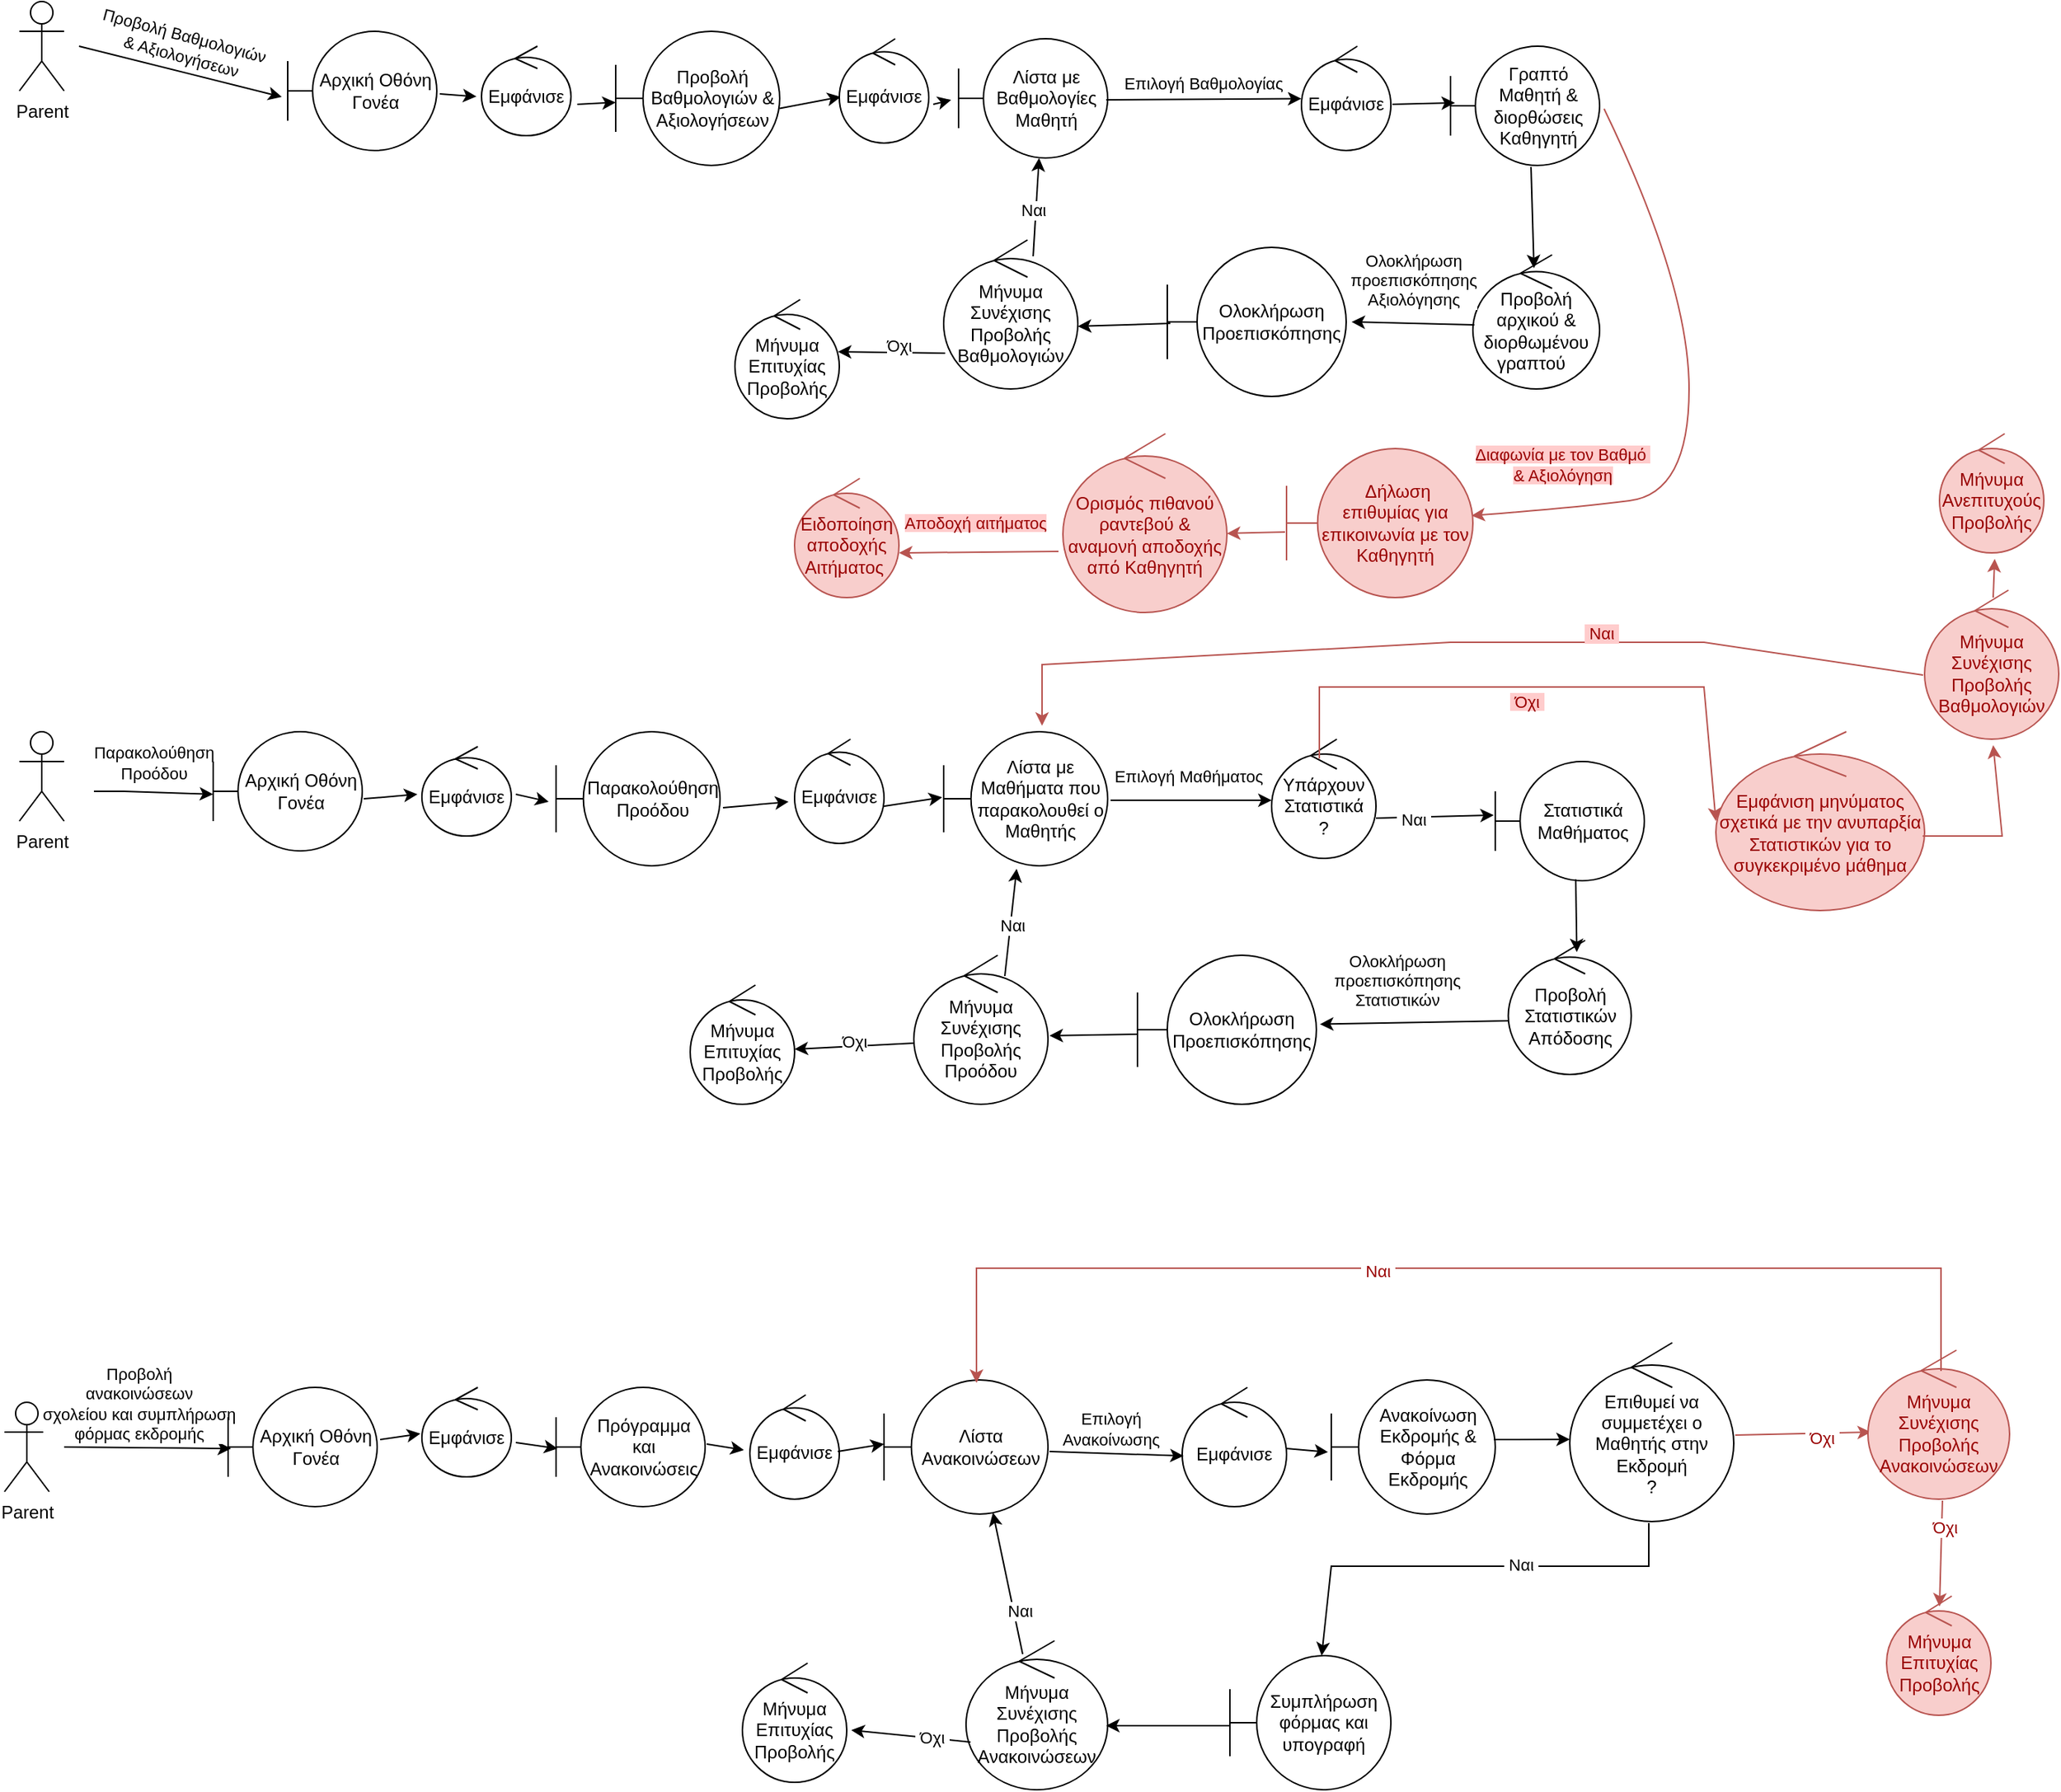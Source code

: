 <mxfile version="21.2.1" type="device">
  <diagram name="Σελίδα-1" id="6EKgJqdp-2R1DhyNNZnS">
    <mxGraphModel dx="1434" dy="731" grid="1" gridSize="10" guides="1" tooltips="1" connect="1" arrows="1" fold="1" page="1" pageScale="1" pageWidth="1654" pageHeight="1169" math="0" shadow="0">
      <root>
        <mxCell id="0" />
        <mxCell id="1" parent="0" />
        <mxCell id="oxwn6A90s46tCGuVFcYO-1" value="Parent" style="shape=umlActor;verticalLabelPosition=bottom;verticalAlign=top;html=1;outlineConnect=0;labelPosition=center;align=center;movable=1;resizable=1;rotatable=1;deletable=1;editable=1;locked=0;connectable=1;" vertex="1" parent="1">
          <mxGeometry x="30" y="40" width="30" height="60" as="geometry" />
        </mxCell>
        <mxCell id="oxwn6A90s46tCGuVFcYO-14" value="Αρχική Οθόνη Γονέα" style="shape=umlBoundary;whiteSpace=wrap;html=1;" vertex="1" parent="1">
          <mxGeometry x="210" y="60" width="100" height="80" as="geometry" />
        </mxCell>
        <mxCell id="oxwn6A90s46tCGuVFcYO-15" value="" style="endArrow=classic;html=1;rounded=0;entryX=-0.04;entryY=0.55;entryDx=0;entryDy=0;entryPerimeter=0;" edge="1" parent="1" target="oxwn6A90s46tCGuVFcYO-14">
          <mxGeometry width="50" height="50" relative="1" as="geometry">
            <mxPoint x="70" y="70" as="sourcePoint" />
            <mxPoint x="120" y="20" as="targetPoint" />
          </mxGeometry>
        </mxCell>
        <mxCell id="oxwn6A90s46tCGuVFcYO-27" value="Προβολή Βαθμολογιών&amp;nbsp;&lt;br&gt;&amp;amp; Αξιολογήσεων" style="edgeLabel;html=1;align=center;verticalAlign=middle;resizable=0;points=[];rotation=15;" vertex="1" connectable="0" parent="oxwn6A90s46tCGuVFcYO-15">
          <mxGeometry x="-0.358" y="-2" relative="1" as="geometry">
            <mxPoint x="27" y="-13" as="offset" />
          </mxGeometry>
        </mxCell>
        <mxCell id="oxwn6A90s46tCGuVFcYO-16" value="Εμφάνισε" style="ellipse;shape=umlControl;whiteSpace=wrap;html=1;" vertex="1" parent="1">
          <mxGeometry x="340" y="70" width="60" height="60" as="geometry" />
        </mxCell>
        <mxCell id="oxwn6A90s46tCGuVFcYO-17" value="" style="endArrow=classic;html=1;rounded=0;exitX=1.02;exitY=0.525;exitDx=0;exitDy=0;exitPerimeter=0;entryX=-0.057;entryY=0.563;entryDx=0;entryDy=0;entryPerimeter=0;" edge="1" parent="1" source="oxwn6A90s46tCGuVFcYO-14" target="oxwn6A90s46tCGuVFcYO-16">
          <mxGeometry width="50" height="50" relative="1" as="geometry">
            <mxPoint x="690" y="440" as="sourcePoint" />
            <mxPoint x="740" y="390" as="targetPoint" />
          </mxGeometry>
        </mxCell>
        <mxCell id="oxwn6A90s46tCGuVFcYO-18" value="Προβολή Βαθμολογιών &amp;amp; Αξιολογήσεων" style="shape=umlBoundary;whiteSpace=wrap;html=1;" vertex="1" parent="1">
          <mxGeometry x="430" y="60" width="110" height="90" as="geometry" />
        </mxCell>
        <mxCell id="oxwn6A90s46tCGuVFcYO-19" value="" style="endArrow=classic;html=1;rounded=0;exitX=1.071;exitY=0.65;exitDx=0;exitDy=0;exitPerimeter=0;" edge="1" parent="1" source="oxwn6A90s46tCGuVFcYO-16" target="oxwn6A90s46tCGuVFcYO-18">
          <mxGeometry width="50" height="50" relative="1" as="geometry">
            <mxPoint x="690" y="440" as="sourcePoint" />
            <mxPoint x="740" y="390" as="targetPoint" />
          </mxGeometry>
        </mxCell>
        <mxCell id="oxwn6A90s46tCGuVFcYO-20" value="" style="endArrow=classic;html=1;rounded=0;exitX=1;exitY=0.575;exitDx=0;exitDy=0;exitPerimeter=0;entryX=0.017;entryY=0.557;entryDx=0;entryDy=0;entryPerimeter=0;" edge="1" parent="1" source="oxwn6A90s46tCGuVFcYO-18" target="oxwn6A90s46tCGuVFcYO-22">
          <mxGeometry width="50" height="50" relative="1" as="geometry">
            <mxPoint x="300" y="300" as="sourcePoint" />
            <mxPoint x="350" y="250" as="targetPoint" />
          </mxGeometry>
        </mxCell>
        <mxCell id="oxwn6A90s46tCGuVFcYO-21" value="Λίστα με Βαθμολογίες Μαθητή" style="shape=umlBoundary;whiteSpace=wrap;html=1;" vertex="1" parent="1">
          <mxGeometry x="660" y="65" width="100" height="80" as="geometry" />
        </mxCell>
        <mxCell id="oxwn6A90s46tCGuVFcYO-22" value="Εμφάνισε" style="ellipse;shape=umlControl;whiteSpace=wrap;html=1;" vertex="1" parent="1">
          <mxGeometry x="580" y="65" width="60" height="70" as="geometry" />
        </mxCell>
        <mxCell id="oxwn6A90s46tCGuVFcYO-23" value="" style="endArrow=classic;html=1;rounded=0;exitX=1.05;exitY=0.629;exitDx=0;exitDy=0;exitPerimeter=0;entryX=-0.05;entryY=0.513;entryDx=0;entryDy=0;entryPerimeter=0;" edge="1" parent="1" source="oxwn6A90s46tCGuVFcYO-22" target="oxwn6A90s46tCGuVFcYO-21">
          <mxGeometry width="50" height="50" relative="1" as="geometry">
            <mxPoint x="690" y="420" as="sourcePoint" />
            <mxPoint x="740" y="370" as="targetPoint" />
          </mxGeometry>
        </mxCell>
        <mxCell id="oxwn6A90s46tCGuVFcYO-24" value="" style="endArrow=classic;html=1;rounded=0;exitX=0.99;exitY=0.513;exitDx=0;exitDy=0;exitPerimeter=0;" edge="1" parent="1" source="oxwn6A90s46tCGuVFcYO-21" target="oxwn6A90s46tCGuVFcYO-26">
          <mxGeometry width="50" height="50" relative="1" as="geometry">
            <mxPoint x="690" y="420" as="sourcePoint" />
            <mxPoint x="900" y="91" as="targetPoint" />
          </mxGeometry>
        </mxCell>
        <mxCell id="oxwn6A90s46tCGuVFcYO-25" value="&amp;nbsp;Επιλογή Βαθμολογίας&amp;nbsp;" style="edgeLabel;html=1;align=center;verticalAlign=middle;resizable=0;points=[];" vertex="1" connectable="0" parent="oxwn6A90s46tCGuVFcYO-24">
          <mxGeometry x="0.277" relative="1" as="geometry">
            <mxPoint x="-19" y="-11" as="offset" />
          </mxGeometry>
        </mxCell>
        <mxCell id="oxwn6A90s46tCGuVFcYO-26" value="Εμφάνισε" style="ellipse;shape=umlControl;whiteSpace=wrap;html=1;" vertex="1" parent="1">
          <mxGeometry x="890" y="70" width="60" height="70" as="geometry" />
        </mxCell>
        <mxCell id="oxwn6A90s46tCGuVFcYO-28" value="Γραπτό Μαθητή &amp;amp; διορθώσεις Καθηγητή" style="shape=umlBoundary;whiteSpace=wrap;html=1;" vertex="1" parent="1">
          <mxGeometry x="990" y="70" width="100" height="80" as="geometry" />
        </mxCell>
        <mxCell id="oxwn6A90s46tCGuVFcYO-29" value="" style="endArrow=classic;html=1;rounded=0;exitX=1.017;exitY=0.557;exitDx=0;exitDy=0;exitPerimeter=0;entryX=0.03;entryY=0.475;entryDx=0;entryDy=0;entryPerimeter=0;" edge="1" parent="1" source="oxwn6A90s46tCGuVFcYO-26" target="oxwn6A90s46tCGuVFcYO-28">
          <mxGeometry width="50" height="50" relative="1" as="geometry">
            <mxPoint x="690" y="340" as="sourcePoint" />
            <mxPoint x="740" y="290" as="targetPoint" />
          </mxGeometry>
        </mxCell>
        <mxCell id="oxwn6A90s46tCGuVFcYO-31" value="Προβολή αρχικού &amp;amp; διορθωμένου γραπτού&amp;nbsp;&amp;nbsp;" style="ellipse;shape=umlControl;whiteSpace=wrap;html=1;" vertex="1" parent="1">
          <mxGeometry x="1005" y="210" width="85" height="90" as="geometry" />
        </mxCell>
        <mxCell id="oxwn6A90s46tCGuVFcYO-32" value="" style="endArrow=classic;html=1;rounded=0;exitX=0.54;exitY=1.013;exitDx=0;exitDy=0;exitPerimeter=0;entryX=0.482;entryY=0.1;entryDx=0;entryDy=0;entryPerimeter=0;" edge="1" parent="1" source="oxwn6A90s46tCGuVFcYO-28" target="oxwn6A90s46tCGuVFcYO-31">
          <mxGeometry width="50" height="50" relative="1" as="geometry">
            <mxPoint x="690" y="310" as="sourcePoint" />
            <mxPoint x="740" y="260" as="targetPoint" />
          </mxGeometry>
        </mxCell>
        <mxCell id="oxwn6A90s46tCGuVFcYO-33" value="" style="endArrow=classic;html=1;rounded=0;exitX=0.012;exitY=0.522;exitDx=0;exitDy=0;exitPerimeter=0;entryX=1.03;entryY=0.5;entryDx=0;entryDy=0;entryPerimeter=0;" edge="1" parent="1" source="oxwn6A90s46tCGuVFcYO-31" target="oxwn6A90s46tCGuVFcYO-35">
          <mxGeometry width="50" height="50" relative="1" as="geometry">
            <mxPoint x="780" y="350" as="sourcePoint" />
            <mxPoint x="830" y="300" as="targetPoint" />
          </mxGeometry>
        </mxCell>
        <mxCell id="oxwn6A90s46tCGuVFcYO-34" value="Ολοκλήρωση&lt;br&gt;προεπισκόπησης&lt;br&gt;Αξιολόγησης" style="edgeLabel;html=1;align=center;verticalAlign=middle;resizable=0;points=[];rotation=0;" vertex="1" connectable="0" parent="oxwn6A90s46tCGuVFcYO-33">
          <mxGeometry x="0.23" y="-2" relative="1" as="geometry">
            <mxPoint x="9" y="-27" as="offset" />
          </mxGeometry>
        </mxCell>
        <mxCell id="oxwn6A90s46tCGuVFcYO-35" value="Ολοκλήρωση Προεπισκόπησης" style="shape=umlBoundary;whiteSpace=wrap;html=1;" vertex="1" parent="1">
          <mxGeometry x="800" y="205" width="120" height="100" as="geometry" />
        </mxCell>
        <mxCell id="oxwn6A90s46tCGuVFcYO-36" value="Μήνυμα Συνέχισης Προβολής Βαθμολογιών" style="ellipse;shape=umlControl;whiteSpace=wrap;html=1;" vertex="1" parent="1">
          <mxGeometry x="650" y="200" width="90" height="100" as="geometry" />
        </mxCell>
        <mxCell id="oxwn6A90s46tCGuVFcYO-37" value="" style="endArrow=classic;html=1;rounded=0;exitX=0.017;exitY=0.51;exitDx=0;exitDy=0;exitPerimeter=0;entryX=1;entryY=0.58;entryDx=0;entryDy=0;entryPerimeter=0;" edge="1" parent="1" source="oxwn6A90s46tCGuVFcYO-35" target="oxwn6A90s46tCGuVFcYO-36">
          <mxGeometry width="50" height="50" relative="1" as="geometry">
            <mxPoint x="690" y="290" as="sourcePoint" />
            <mxPoint x="740" y="240" as="targetPoint" />
          </mxGeometry>
        </mxCell>
        <mxCell id="oxwn6A90s46tCGuVFcYO-38" value="Μήνυμα Επιτυχίας Προβολής" style="ellipse;shape=umlControl;whiteSpace=wrap;html=1;" vertex="1" parent="1">
          <mxGeometry x="510" y="240" width="70" height="80" as="geometry" />
        </mxCell>
        <mxCell id="oxwn6A90s46tCGuVFcYO-39" value="" style="endArrow=classic;html=1;rounded=0;exitX=0.011;exitY=0.76;exitDx=0;exitDy=0;exitPerimeter=0;entryX=0.986;entryY=0.438;entryDx=0;entryDy=0;entryPerimeter=0;" edge="1" parent="1" source="oxwn6A90s46tCGuVFcYO-36" target="oxwn6A90s46tCGuVFcYO-38">
          <mxGeometry width="50" height="50" relative="1" as="geometry">
            <mxPoint x="490" y="430" as="sourcePoint" />
            <mxPoint x="540" y="380" as="targetPoint" />
          </mxGeometry>
        </mxCell>
        <mxCell id="oxwn6A90s46tCGuVFcYO-40" value="Όχι" style="edgeLabel;html=1;align=center;verticalAlign=middle;resizable=0;points=[];" vertex="1" connectable="0" parent="oxwn6A90s46tCGuVFcYO-39">
          <mxGeometry x="0.534" y="3" relative="1" as="geometry">
            <mxPoint x="24" y="-8" as="offset" />
          </mxGeometry>
        </mxCell>
        <mxCell id="oxwn6A90s46tCGuVFcYO-41" value="" style="endArrow=classic;html=1;rounded=0;exitX=0.667;exitY=0.11;exitDx=0;exitDy=0;exitPerimeter=0;entryX=0.54;entryY=1;entryDx=0;entryDy=0;entryPerimeter=0;" edge="1" parent="1" source="oxwn6A90s46tCGuVFcYO-36" target="oxwn6A90s46tCGuVFcYO-21">
          <mxGeometry width="50" height="50" relative="1" as="geometry">
            <mxPoint x="600" y="220" as="sourcePoint" />
            <mxPoint x="690" y="160" as="targetPoint" />
          </mxGeometry>
        </mxCell>
        <mxCell id="oxwn6A90s46tCGuVFcYO-42" value="Ναι" style="edgeLabel;html=1;align=center;verticalAlign=middle;resizable=0;points=[];" vertex="1" connectable="0" parent="oxwn6A90s46tCGuVFcYO-41">
          <mxGeometry x="0.37" y="-3" relative="1" as="geometry">
            <mxPoint x="-6" y="14" as="offset" />
          </mxGeometry>
        </mxCell>
        <mxCell id="oxwn6A90s46tCGuVFcYO-43" value="" style="curved=1;endArrow=classic;html=1;rounded=0;exitX=1.03;exitY=0.525;exitDx=0;exitDy=0;exitPerimeter=0;fillColor=#f8cecc;strokeColor=#b85450;entryX=0.992;entryY=0.45;entryDx=0;entryDy=0;entryPerimeter=0;" edge="1" parent="1" source="oxwn6A90s46tCGuVFcYO-28" target="oxwn6A90s46tCGuVFcYO-47">
          <mxGeometry width="50" height="50" relative="1" as="geometry">
            <mxPoint x="1030" y="400" as="sourcePoint" />
            <mxPoint x="1010" y="380" as="targetPoint" />
            <Array as="points">
              <mxPoint x="1150" y="230" />
              <mxPoint x="1150" y="370" />
              <mxPoint x="1070" y="380" />
            </Array>
          </mxGeometry>
        </mxCell>
        <mxCell id="oxwn6A90s46tCGuVFcYO-46" value="&lt;font color=&quot;#990000&quot; style=&quot;background-color: rgb(255, 204, 204);&quot;&gt;Διαφωνία με τον Βαθμό&amp;nbsp;&lt;br&gt;&amp;amp; Αξιολόγηση&lt;/font&gt;" style="edgeLabel;html=1;align=center;verticalAlign=middle;resizable=0;points=[];" vertex="1" connectable="0" parent="oxwn6A90s46tCGuVFcYO-43">
          <mxGeometry x="0.604" y="2" relative="1" as="geometry">
            <mxPoint x="-22" y="-29" as="offset" />
          </mxGeometry>
        </mxCell>
        <mxCell id="oxwn6A90s46tCGuVFcYO-47" value="&lt;font color=&quot;#990000&quot;&gt;&amp;nbsp;Δήλωση επιθυμίας για επικοινωνία με τον Καθηγητή&lt;/font&gt;" style="shape=umlBoundary;whiteSpace=wrap;html=1;fillColor=#f8cecc;strokeColor=#b85450;" vertex="1" parent="1">
          <mxGeometry x="880" y="340" width="125" height="100" as="geometry" />
        </mxCell>
        <mxCell id="oxwn6A90s46tCGuVFcYO-49" value="&lt;font color=&quot;#990000&quot;&gt;Ορισμός πιθανού ραντεβού &amp;amp; αναμονή αποδοχής από Καθηγητή&lt;/font&gt;" style="ellipse;shape=umlControl;whiteSpace=wrap;html=1;fillColor=#f8cecc;strokeColor=#b85450;" vertex="1" parent="1">
          <mxGeometry x="730" y="330" width="110" height="120" as="geometry" />
        </mxCell>
        <mxCell id="oxwn6A90s46tCGuVFcYO-50" value="" style="endArrow=classic;html=1;rounded=0;exitX=-0.008;exitY=0.56;exitDx=0;exitDy=0;exitPerimeter=0;entryX=1;entryY=0.558;entryDx=0;entryDy=0;entryPerimeter=0;fillColor=#f8cecc;strokeColor=#b85450;" edge="1" parent="1" source="oxwn6A90s46tCGuVFcYO-47" target="oxwn6A90s46tCGuVFcYO-49">
          <mxGeometry width="50" height="50" relative="1" as="geometry">
            <mxPoint x="640" y="570" as="sourcePoint" />
            <mxPoint x="690" y="520" as="targetPoint" />
          </mxGeometry>
        </mxCell>
        <mxCell id="oxwn6A90s46tCGuVFcYO-51" value="" style="endArrow=classic;html=1;rounded=0;exitX=-0.027;exitY=0.658;exitDx=0;exitDy=0;exitPerimeter=0;fillColor=#f8cecc;strokeColor=#b85450;entryX=1;entryY=0.625;entryDx=0;entryDy=0;entryPerimeter=0;" edge="1" parent="1" source="oxwn6A90s46tCGuVFcYO-49" target="oxwn6A90s46tCGuVFcYO-52">
          <mxGeometry width="50" height="50" relative="1" as="geometry">
            <mxPoint x="550" y="530" as="sourcePoint" />
            <mxPoint x="640" y="410" as="targetPoint" />
          </mxGeometry>
        </mxCell>
        <mxCell id="oxwn6A90s46tCGuVFcYO-53" value="&lt;font style=&quot;background-color: rgb(255, 204, 204);&quot; color=&quot;#990000&quot;&gt;Αποδοχή αιτήματος&lt;/font&gt;" style="edgeLabel;html=1;align=center;verticalAlign=middle;resizable=0;points=[];" vertex="1" connectable="0" parent="oxwn6A90s46tCGuVFcYO-51">
          <mxGeometry x="0.45" y="4" relative="1" as="geometry">
            <mxPoint x="21" y="-24" as="offset" />
          </mxGeometry>
        </mxCell>
        <mxCell id="oxwn6A90s46tCGuVFcYO-52" value="&lt;font color=&quot;#990000&quot;&gt;Ειδοποίηση αποδοχής Αιτήματος&amp;nbsp;&lt;/font&gt;" style="ellipse;shape=umlControl;whiteSpace=wrap;html=1;fillColor=#f8cecc;strokeColor=#b85450;" vertex="1" parent="1">
          <mxGeometry x="550" y="360" width="70" height="80" as="geometry" />
        </mxCell>
        <mxCell id="oxwn6A90s46tCGuVFcYO-54" value="Parent" style="shape=umlActor;verticalLabelPosition=bottom;verticalAlign=top;html=1;" vertex="1" parent="1">
          <mxGeometry x="30" y="530" width="30" height="60" as="geometry" />
        </mxCell>
        <mxCell id="oxwn6A90s46tCGuVFcYO-56" value="" style="endArrow=classic;html=1;rounded=0;entryX=0;entryY=0.525;entryDx=0;entryDy=0;entryPerimeter=0;" edge="1" parent="1" target="oxwn6A90s46tCGuVFcYO-57">
          <mxGeometry width="50" height="50" relative="1" as="geometry">
            <mxPoint x="100" y="570" as="sourcePoint" />
            <mxPoint x="190" y="580" as="targetPoint" />
            <Array as="points">
              <mxPoint x="80" y="570" />
              <mxPoint x="100" y="570" />
            </Array>
          </mxGeometry>
        </mxCell>
        <mxCell id="oxwn6A90s46tCGuVFcYO-58" value="Παρακολούθηση&lt;br&gt;Προόδου" style="edgeLabel;html=1;align=center;verticalAlign=middle;resizable=0;points=[];" vertex="1" connectable="0" parent="oxwn6A90s46tCGuVFcYO-56">
          <mxGeometry x="0.019" relative="1" as="geometry">
            <mxPoint x="9" y="-20" as="offset" />
          </mxGeometry>
        </mxCell>
        <mxCell id="oxwn6A90s46tCGuVFcYO-57" value="Αρχική Οθόνη&lt;br&gt;Γονέα" style="shape=umlBoundary;whiteSpace=wrap;html=1;" vertex="1" parent="1">
          <mxGeometry x="160" y="530" width="100" height="80" as="geometry" />
        </mxCell>
        <mxCell id="oxwn6A90s46tCGuVFcYO-60" value="Εμφάνισε" style="ellipse;shape=umlControl;whiteSpace=wrap;html=1;" vertex="1" parent="1">
          <mxGeometry x="300" y="540" width="60" height="60" as="geometry" />
        </mxCell>
        <mxCell id="oxwn6A90s46tCGuVFcYO-62" value="" style="endArrow=classic;html=1;rounded=0;exitX=1.01;exitY=0.563;exitDx=0;exitDy=0;exitPerimeter=0;entryX=-0.05;entryY=0.533;entryDx=0;entryDy=0;entryPerimeter=0;" edge="1" parent="1" source="oxwn6A90s46tCGuVFcYO-57" target="oxwn6A90s46tCGuVFcYO-60">
          <mxGeometry width="50" height="50" relative="1" as="geometry">
            <mxPoint x="300" y="510" as="sourcePoint" />
            <mxPoint x="350" y="460" as="targetPoint" />
          </mxGeometry>
        </mxCell>
        <mxCell id="oxwn6A90s46tCGuVFcYO-63" value="Παρακολούθηση Προόδου" style="shape=umlBoundary;whiteSpace=wrap;html=1;" vertex="1" parent="1">
          <mxGeometry x="390" y="530" width="110" height="90" as="geometry" />
        </mxCell>
        <mxCell id="oxwn6A90s46tCGuVFcYO-64" value="" style="endArrow=classic;html=1;rounded=0;exitX=1.05;exitY=0.533;exitDx=0;exitDy=0;exitPerimeter=0;entryX=-0.045;entryY=0.522;entryDx=0;entryDy=0;entryPerimeter=0;" edge="1" parent="1" source="oxwn6A90s46tCGuVFcYO-60" target="oxwn6A90s46tCGuVFcYO-63">
          <mxGeometry width="50" height="50" relative="1" as="geometry">
            <mxPoint x="330" y="490" as="sourcePoint" />
            <mxPoint x="380" y="440" as="targetPoint" />
          </mxGeometry>
        </mxCell>
        <mxCell id="oxwn6A90s46tCGuVFcYO-65" value="Εμφάνισε" style="ellipse;shape=umlControl;whiteSpace=wrap;html=1;" vertex="1" parent="1">
          <mxGeometry x="550" y="535" width="60" height="70" as="geometry" />
        </mxCell>
        <mxCell id="oxwn6A90s46tCGuVFcYO-66" value="" style="endArrow=classic;html=1;rounded=0;exitX=1.018;exitY=0.567;exitDx=0;exitDy=0;exitPerimeter=0;entryX=-0.067;entryY=0.6;entryDx=0;entryDy=0;entryPerimeter=0;" edge="1" parent="1" source="oxwn6A90s46tCGuVFcYO-63" target="oxwn6A90s46tCGuVFcYO-65">
          <mxGeometry width="50" height="50" relative="1" as="geometry">
            <mxPoint x="440" y="520" as="sourcePoint" />
            <mxPoint x="490" y="470" as="targetPoint" />
          </mxGeometry>
        </mxCell>
        <mxCell id="oxwn6A90s46tCGuVFcYO-67" value="Λίστα με Μαθήματα που παρακολουθεί ο Μαθητής" style="shape=umlBoundary;whiteSpace=wrap;html=1;" vertex="1" parent="1">
          <mxGeometry x="650" y="530" width="110" height="90" as="geometry" />
        </mxCell>
        <mxCell id="oxwn6A90s46tCGuVFcYO-68" value="" style="endArrow=classic;html=1;rounded=0;exitX=1;exitY=0.643;exitDx=0;exitDy=0;exitPerimeter=0;entryX=-0.009;entryY=0.489;entryDx=0;entryDy=0;entryPerimeter=0;" edge="1" parent="1" source="oxwn6A90s46tCGuVFcYO-65" target="oxwn6A90s46tCGuVFcYO-67">
          <mxGeometry width="50" height="50" relative="1" as="geometry">
            <mxPoint x="600" y="510" as="sourcePoint" />
            <mxPoint x="650" y="460" as="targetPoint" />
          </mxGeometry>
        </mxCell>
        <mxCell id="oxwn6A90s46tCGuVFcYO-69" value="Υπάρχουν Στατιστικά&lt;br&gt;?" style="ellipse;shape=umlControl;whiteSpace=wrap;html=1;" vertex="1" parent="1">
          <mxGeometry x="870" y="535" width="70" height="80" as="geometry" />
        </mxCell>
        <mxCell id="oxwn6A90s46tCGuVFcYO-70" value="" style="endArrow=classic;html=1;rounded=0;exitX=1.018;exitY=0.511;exitDx=0;exitDy=0;exitPerimeter=0;entryX=0;entryY=0.513;entryDx=0;entryDy=0;entryPerimeter=0;" edge="1" parent="1" source="oxwn6A90s46tCGuVFcYO-67" target="oxwn6A90s46tCGuVFcYO-69">
          <mxGeometry width="50" height="50" relative="1" as="geometry">
            <mxPoint x="700" y="510" as="sourcePoint" />
            <mxPoint x="750" y="460" as="targetPoint" />
          </mxGeometry>
        </mxCell>
        <mxCell id="oxwn6A90s46tCGuVFcYO-71" value="Επιλογή Μαθήματος" style="edgeLabel;html=1;align=center;verticalAlign=middle;resizable=0;points=[];" vertex="1" connectable="0" parent="oxwn6A90s46tCGuVFcYO-70">
          <mxGeometry x="-0.375" y="2" relative="1" as="geometry">
            <mxPoint x="18" y="-14" as="offset" />
          </mxGeometry>
        </mxCell>
        <mxCell id="oxwn6A90s46tCGuVFcYO-72" value="Στατιστικά Μαθήματος" style="shape=umlBoundary;whiteSpace=wrap;html=1;" vertex="1" parent="1">
          <mxGeometry x="1020" y="550" width="100" height="80" as="geometry" />
        </mxCell>
        <mxCell id="oxwn6A90s46tCGuVFcYO-73" value="" style="endArrow=classic;html=1;rounded=0;exitX=1;exitY=0.663;exitDx=0;exitDy=0;exitPerimeter=0;entryX=-0.01;entryY=0.45;entryDx=0;entryDy=0;entryPerimeter=0;" edge="1" parent="1" source="oxwn6A90s46tCGuVFcYO-69" target="oxwn6A90s46tCGuVFcYO-72">
          <mxGeometry width="50" height="50" relative="1" as="geometry">
            <mxPoint x="680" y="330" as="sourcePoint" />
            <mxPoint x="730" y="280" as="targetPoint" />
          </mxGeometry>
        </mxCell>
        <mxCell id="oxwn6A90s46tCGuVFcYO-86" value="&amp;nbsp;Ναι&amp;nbsp;" style="edgeLabel;html=1;align=center;verticalAlign=middle;resizable=0;points=[];" vertex="1" connectable="0" parent="oxwn6A90s46tCGuVFcYO-73">
          <mxGeometry x="-0.376" y="-1" relative="1" as="geometry">
            <mxPoint as="offset" />
          </mxGeometry>
        </mxCell>
        <mxCell id="oxwn6A90s46tCGuVFcYO-74" value="Προβολή Στατιστικών Απόδοσης" style="ellipse;shape=umlControl;whiteSpace=wrap;html=1;" vertex="1" parent="1">
          <mxGeometry x="1028.75" y="670" width="82.5" height="90" as="geometry" />
        </mxCell>
        <mxCell id="oxwn6A90s46tCGuVFcYO-75" value="" style="endArrow=classic;html=1;rounded=0;exitX=0.54;exitY=0.988;exitDx=0;exitDy=0;exitPerimeter=0;entryX=0.557;entryY=0.088;entryDx=0;entryDy=0;entryPerimeter=0;" edge="1" parent="1" source="oxwn6A90s46tCGuVFcYO-72" target="oxwn6A90s46tCGuVFcYO-74">
          <mxGeometry width="50" height="50" relative="1" as="geometry">
            <mxPoint x="800" y="720" as="sourcePoint" />
            <mxPoint x="850" y="670" as="targetPoint" />
          </mxGeometry>
        </mxCell>
        <mxCell id="oxwn6A90s46tCGuVFcYO-76" value="" style="endArrow=classic;html=1;rounded=0;exitX=0;exitY=0.6;exitDx=0;exitDy=0;exitPerimeter=0;entryX=1.02;entryY=0.463;entryDx=0;entryDy=0;entryPerimeter=0;" edge="1" parent="1" source="oxwn6A90s46tCGuVFcYO-74" target="oxwn6A90s46tCGuVFcYO-77">
          <mxGeometry width="50" height="50" relative="1" as="geometry">
            <mxPoint x="850" y="690" as="sourcePoint" />
            <mxPoint x="950" y="650" as="targetPoint" />
          </mxGeometry>
        </mxCell>
        <mxCell id="oxwn6A90s46tCGuVFcYO-78" value="Ολοκλήρωση&lt;br style=&quot;border-color: var(--border-color);&quot;&gt;προεπισκόπησης&lt;br style=&quot;border-color: var(--border-color);&quot;&gt;Στατιστικών" style="edgeLabel;html=1;align=center;verticalAlign=middle;resizable=0;points=[];" vertex="1" connectable="0" parent="oxwn6A90s46tCGuVFcYO-76">
          <mxGeometry x="0.322" y="1" relative="1" as="geometry">
            <mxPoint x="8" y="-30" as="offset" />
          </mxGeometry>
        </mxCell>
        <mxCell id="oxwn6A90s46tCGuVFcYO-77" value="Ολοκλήρωση Προεπισκόπησης" style="shape=umlBoundary;whiteSpace=wrap;html=1;" vertex="1" parent="1">
          <mxGeometry x="780" y="680" width="120" height="100" as="geometry" />
        </mxCell>
        <mxCell id="oxwn6A90s46tCGuVFcYO-79" value="Μήνυμα Συνέχισης Προβολής Προόδου" style="ellipse;shape=umlControl;whiteSpace=wrap;html=1;" vertex="1" parent="1">
          <mxGeometry x="630" y="680" width="90" height="100" as="geometry" />
        </mxCell>
        <mxCell id="oxwn6A90s46tCGuVFcYO-80" value="" style="endArrow=classic;html=1;rounded=0;exitX=0;exitY=0.53;exitDx=0;exitDy=0;exitPerimeter=0;entryX=1.011;entryY=0.54;entryDx=0;entryDy=0;entryPerimeter=0;" edge="1" parent="1" source="oxwn6A90s46tCGuVFcYO-77" target="oxwn6A90s46tCGuVFcYO-79">
          <mxGeometry width="50" height="50" relative="1" as="geometry">
            <mxPoint x="880" y="450" as="sourcePoint" />
            <mxPoint x="930" y="400" as="targetPoint" />
          </mxGeometry>
        </mxCell>
        <mxCell id="oxwn6A90s46tCGuVFcYO-81" value="Μήνυμα Επιτυχίας Προβολής" style="ellipse;shape=umlControl;whiteSpace=wrap;html=1;" vertex="1" parent="1">
          <mxGeometry x="480" y="700" width="70" height="80" as="geometry" />
        </mxCell>
        <mxCell id="oxwn6A90s46tCGuVFcYO-82" value="" style="endArrow=classic;html=1;rounded=0;exitX=0;exitY=0.59;exitDx=0;exitDy=0;exitPerimeter=0;entryX=1;entryY=0.538;entryDx=0;entryDy=0;entryPerimeter=0;" edge="1" parent="1" source="oxwn6A90s46tCGuVFcYO-79" target="oxwn6A90s46tCGuVFcYO-81">
          <mxGeometry width="50" height="50" relative="1" as="geometry">
            <mxPoint x="630" y="690" as="sourcePoint" />
            <mxPoint x="680" y="640" as="targetPoint" />
          </mxGeometry>
        </mxCell>
        <mxCell id="oxwn6A90s46tCGuVFcYO-83" value="Όχι" style="edgeLabel;html=1;align=center;verticalAlign=middle;resizable=0;points=[];" vertex="1" connectable="0" parent="oxwn6A90s46tCGuVFcYO-82">
          <mxGeometry x="0.52" y="3" relative="1" as="geometry">
            <mxPoint x="21" y="-7" as="offset" />
          </mxGeometry>
        </mxCell>
        <mxCell id="oxwn6A90s46tCGuVFcYO-84" value="" style="endArrow=classic;html=1;rounded=0;exitX=0.678;exitY=0.14;exitDx=0;exitDy=0;exitPerimeter=0;entryX=0.445;entryY=1.022;entryDx=0;entryDy=0;entryPerimeter=0;" edge="1" parent="1" source="oxwn6A90s46tCGuVFcYO-79" target="oxwn6A90s46tCGuVFcYO-67">
          <mxGeometry width="50" height="50" relative="1" as="geometry">
            <mxPoint x="710" y="680" as="sourcePoint" />
            <mxPoint x="760" y="630" as="targetPoint" />
          </mxGeometry>
        </mxCell>
        <mxCell id="oxwn6A90s46tCGuVFcYO-85" value="Ναι" style="edgeLabel;html=1;align=center;verticalAlign=middle;resizable=0;points=[];" vertex="1" connectable="0" parent="oxwn6A90s46tCGuVFcYO-84">
          <mxGeometry x="0.39" relative="1" as="geometry">
            <mxPoint x="-1" y="16" as="offset" />
          </mxGeometry>
        </mxCell>
        <mxCell id="oxwn6A90s46tCGuVFcYO-87" value="" style="endArrow=classic;html=1;rounded=0;exitX=0.457;exitY=0.163;exitDx=0;exitDy=0;exitPerimeter=0;fillColor=#f8cecc;strokeColor=#b85450;entryX=0;entryY=0.5;entryDx=0;entryDy=0;entryPerimeter=0;" edge="1" parent="1" source="oxwn6A90s46tCGuVFcYO-69" target="oxwn6A90s46tCGuVFcYO-90">
          <mxGeometry width="50" height="50" relative="1" as="geometry">
            <mxPoint x="1000" y="520" as="sourcePoint" />
            <mxPoint x="1090" y="490" as="targetPoint" />
            <Array as="points">
              <mxPoint x="902" y="500" />
              <mxPoint x="1160" y="500" />
            </Array>
          </mxGeometry>
        </mxCell>
        <mxCell id="oxwn6A90s46tCGuVFcYO-89" value="&lt;font style=&quot;background-color: rgb(255, 204, 204);&quot; color=&quot;#990000&quot;&gt;&amp;nbsp;Όχι&amp;nbsp;&lt;/font&gt;" style="edgeLabel;html=1;align=center;verticalAlign=middle;resizable=0;points=[];" vertex="1" connectable="0" parent="oxwn6A90s46tCGuVFcYO-87">
          <mxGeometry x="0.082" y="-1" relative="1" as="geometry">
            <mxPoint x="-28" y="9" as="offset" />
          </mxGeometry>
        </mxCell>
        <mxCell id="oxwn6A90s46tCGuVFcYO-90" value="&lt;font color=&quot;#990000&quot;&gt;Εμφάνιση μηνύματος σχετικά με την ανυπαρξία Στατιστικών για το συγκεκριμένο μάθημα&lt;/font&gt;" style="ellipse;shape=umlControl;whiteSpace=wrap;html=1;fillColor=#f8cecc;strokeColor=#b85450;" vertex="1" parent="1">
          <mxGeometry x="1168" y="530" width="140" height="120" as="geometry" />
        </mxCell>
        <mxCell id="oxwn6A90s46tCGuVFcYO-91" value="&lt;font color=&quot;#990000&quot;&gt;Μήνυμα Συνέχισης Προβολής Βαθμολογιών&lt;/font&gt;" style="ellipse;shape=umlControl;whiteSpace=wrap;html=1;fillColor=#f8cecc;strokeColor=#b85450;" vertex="1" parent="1">
          <mxGeometry x="1308" y="435" width="90" height="100" as="geometry" />
        </mxCell>
        <mxCell id="oxwn6A90s46tCGuVFcYO-92" value="" style="endArrow=classic;html=1;rounded=0;exitX=0.991;exitY=0.583;exitDx=0;exitDy=0;exitPerimeter=0;entryX=0.511;entryY=1.04;entryDx=0;entryDy=0;entryPerimeter=0;fillColor=#f8cecc;strokeColor=#b85450;" edge="1" parent="1" source="oxwn6A90s46tCGuVFcYO-90" target="oxwn6A90s46tCGuVFcYO-91">
          <mxGeometry width="50" height="50" relative="1" as="geometry">
            <mxPoint x="1250" y="430" as="sourcePoint" />
            <mxPoint x="1300" y="380" as="targetPoint" />
            <Array as="points">
              <mxPoint x="1360" y="600" />
            </Array>
          </mxGeometry>
        </mxCell>
        <mxCell id="oxwn6A90s46tCGuVFcYO-93" value="" style="endArrow=classic;html=1;rounded=0;exitX=-0.011;exitY=0.57;exitDx=0;exitDy=0;exitPerimeter=0;entryX=0.6;entryY=-0.044;entryDx=0;entryDy=0;entryPerimeter=0;fillColor=#f8cecc;strokeColor=#b85450;" edge="1" parent="1" source="oxwn6A90s46tCGuVFcYO-91" target="oxwn6A90s46tCGuVFcYO-67">
          <mxGeometry width="50" height="50" relative="1" as="geometry">
            <mxPoint x="1210" y="425" as="sourcePoint" />
            <mxPoint x="710" y="490" as="targetPoint" />
            <Array as="points">
              <mxPoint x="1160" y="470" />
              <mxPoint x="990" y="470" />
              <mxPoint x="716" y="485" />
            </Array>
          </mxGeometry>
        </mxCell>
        <mxCell id="oxwn6A90s46tCGuVFcYO-94" value="&amp;nbsp;Ναι&amp;nbsp;" style="edgeLabel;html=1;align=center;verticalAlign=middle;resizable=0;points=[];fontColor=#990000;labelBackgroundColor=#FFCCCC;" vertex="1" connectable="0" parent="oxwn6A90s46tCGuVFcYO-93">
          <mxGeometry x="-0.196" y="1" relative="1" as="geometry">
            <mxPoint x="37" y="-7" as="offset" />
          </mxGeometry>
        </mxCell>
        <mxCell id="oxwn6A90s46tCGuVFcYO-95" value="&lt;font color=&quot;#990000&quot;&gt;Μήνυμα Ανεπιτυχούς Προβολής&lt;/font&gt;" style="ellipse;shape=umlControl;whiteSpace=wrap;html=1;fillColor=#f8cecc;strokeColor=#b85450;" vertex="1" parent="1">
          <mxGeometry x="1318" y="330" width="70" height="80" as="geometry" />
        </mxCell>
        <mxCell id="oxwn6A90s46tCGuVFcYO-96" value="" style="endArrow=classic;html=1;rounded=0;exitX=0.511;exitY=0.05;exitDx=0;exitDy=0;exitPerimeter=0;entryX=0.529;entryY=1.05;entryDx=0;entryDy=0;entryPerimeter=0;fillColor=#f8cecc;strokeColor=#b85450;" edge="1" parent="1" source="oxwn6A90s46tCGuVFcYO-91" target="oxwn6A90s46tCGuVFcYO-95">
          <mxGeometry width="50" height="50" relative="1" as="geometry">
            <mxPoint x="1250" y="380" as="sourcePoint" />
            <mxPoint x="1300" y="330" as="targetPoint" />
          </mxGeometry>
        </mxCell>
        <mxCell id="oxwn6A90s46tCGuVFcYO-97" value="Parent" style="shape=umlActor;verticalLabelPosition=bottom;verticalAlign=top;html=1;" vertex="1" parent="1">
          <mxGeometry x="20" y="980" width="30" height="60" as="geometry" />
        </mxCell>
        <mxCell id="oxwn6A90s46tCGuVFcYO-98" value="" style="endArrow=classic;html=1;rounded=0;entryX=0.02;entryY=0.513;entryDx=0;entryDy=0;entryPerimeter=0;" edge="1" parent="1" target="oxwn6A90s46tCGuVFcYO-99">
          <mxGeometry width="50" height="50" relative="1" as="geometry">
            <mxPoint x="60" y="1010" as="sourcePoint" />
            <mxPoint x="170" y="1010" as="targetPoint" />
          </mxGeometry>
        </mxCell>
        <mxCell id="oxwn6A90s46tCGuVFcYO-102" value="Προβολή&lt;br/&gt;ανακοινώσεων&lt;br&gt;σχολείου και συμπλήρωση&lt;br&gt;φόρμας εκδρομής" style="edgeLabel;html=1;align=center;verticalAlign=middle;resizable=0;points=[];" vertex="1" connectable="0" parent="oxwn6A90s46tCGuVFcYO-98">
          <mxGeometry x="-0.342" y="2" relative="1" as="geometry">
            <mxPoint x="13" y="-28" as="offset" />
          </mxGeometry>
        </mxCell>
        <mxCell id="oxwn6A90s46tCGuVFcYO-99" value="Αρχική Οθόνη&lt;br&gt;Γονέα" style="shape=umlBoundary;whiteSpace=wrap;html=1;" vertex="1" parent="1">
          <mxGeometry x="170" y="970" width="100" height="80" as="geometry" />
        </mxCell>
        <mxCell id="oxwn6A90s46tCGuVFcYO-100" value="Εμφάνισε" style="ellipse;shape=umlControl;whiteSpace=wrap;html=1;" vertex="1" parent="1">
          <mxGeometry x="300" y="970" width="60" height="60" as="geometry" />
        </mxCell>
        <mxCell id="oxwn6A90s46tCGuVFcYO-101" value="" style="endArrow=classic;html=1;rounded=0;exitX=1.02;exitY=0.438;exitDx=0;exitDy=0;exitPerimeter=0;entryX=-0.017;entryY=0.517;entryDx=0;entryDy=0;entryPerimeter=0;" edge="1" parent="1" source="oxwn6A90s46tCGuVFcYO-99" target="oxwn6A90s46tCGuVFcYO-100">
          <mxGeometry width="50" height="50" relative="1" as="geometry">
            <mxPoint x="235" y="930" as="sourcePoint" />
            <mxPoint x="285" y="880" as="targetPoint" />
          </mxGeometry>
        </mxCell>
        <mxCell id="oxwn6A90s46tCGuVFcYO-103" value="Πρόγραμμα&lt;br/&gt;και Ανακοινώσεις" style="shape=umlBoundary;whiteSpace=wrap;html=1;" vertex="1" parent="1">
          <mxGeometry x="390" y="970" width="100" height="80" as="geometry" />
        </mxCell>
        <mxCell id="oxwn6A90s46tCGuVFcYO-104" value="" style="endArrow=classic;html=1;rounded=0;exitX=1.05;exitY=0.617;exitDx=0;exitDy=0;exitPerimeter=0;entryX=0.01;entryY=0.513;entryDx=0;entryDy=0;entryPerimeter=0;" edge="1" parent="1" source="oxwn6A90s46tCGuVFcYO-100" target="oxwn6A90s46tCGuVFcYO-103">
          <mxGeometry width="50" height="50" relative="1" as="geometry">
            <mxPoint x="350" y="930" as="sourcePoint" />
            <mxPoint x="400" y="880" as="targetPoint" />
          </mxGeometry>
        </mxCell>
        <mxCell id="oxwn6A90s46tCGuVFcYO-105" value="Εμφάνισε" style="ellipse;shape=umlControl;whiteSpace=wrap;html=1;" vertex="1" parent="1">
          <mxGeometry x="520" y="975" width="60" height="70" as="geometry" />
        </mxCell>
        <mxCell id="oxwn6A90s46tCGuVFcYO-106" value="" style="endArrow=classic;html=1;rounded=0;exitX=1.01;exitY=0.475;exitDx=0;exitDy=0;exitPerimeter=0;entryX=-0.067;entryY=0.529;entryDx=0;entryDy=0;entryPerimeter=0;" edge="1" parent="1" source="oxwn6A90s46tCGuVFcYO-103" target="oxwn6A90s46tCGuVFcYO-105">
          <mxGeometry width="50" height="50" relative="1" as="geometry">
            <mxPoint x="490" y="910" as="sourcePoint" />
            <mxPoint x="540" y="860" as="targetPoint" />
          </mxGeometry>
        </mxCell>
        <mxCell id="oxwn6A90s46tCGuVFcYO-107" value="Λίστα Ανακοινώσεων" style="shape=umlBoundary;whiteSpace=wrap;html=1;" vertex="1" parent="1">
          <mxGeometry x="610" y="965" width="110" height="90" as="geometry" />
        </mxCell>
        <mxCell id="oxwn6A90s46tCGuVFcYO-108" value="" style="endArrow=classic;html=1;rounded=0;exitX=0.983;exitY=0.543;exitDx=0;exitDy=0;exitPerimeter=0;entryX=0;entryY=0.478;entryDx=0;entryDy=0;entryPerimeter=0;" edge="1" parent="1" source="oxwn6A90s46tCGuVFcYO-105" target="oxwn6A90s46tCGuVFcYO-107">
          <mxGeometry width="50" height="50" relative="1" as="geometry">
            <mxPoint x="540" y="940" as="sourcePoint" />
            <mxPoint x="590" y="890" as="targetPoint" />
          </mxGeometry>
        </mxCell>
        <mxCell id="oxwn6A90s46tCGuVFcYO-109" value="Εμφάνισε" style="ellipse;shape=umlControl;whiteSpace=wrap;html=1;" vertex="1" parent="1">
          <mxGeometry x="810" y="970" width="70" height="80" as="geometry" />
        </mxCell>
        <mxCell id="oxwn6A90s46tCGuVFcYO-110" value="" style="endArrow=classic;html=1;rounded=0;exitX=1.009;exitY=0.533;exitDx=0;exitDy=0;exitPerimeter=0;entryX=0.014;entryY=0.575;entryDx=0;entryDy=0;entryPerimeter=0;" edge="1" parent="1" source="oxwn6A90s46tCGuVFcYO-107" target="oxwn6A90s46tCGuVFcYO-109">
          <mxGeometry width="50" height="50" relative="1" as="geometry">
            <mxPoint x="750" y="940" as="sourcePoint" />
            <mxPoint x="800" y="890" as="targetPoint" />
          </mxGeometry>
        </mxCell>
        <mxCell id="oxwn6A90s46tCGuVFcYO-111" value="Επιλογή&lt;br&gt;Ανακοίνωσης" style="edgeLabel;html=1;align=center;verticalAlign=middle;resizable=0;points=[];" vertex="1" connectable="0" parent="oxwn6A90s46tCGuVFcYO-110">
          <mxGeometry x="0.385" y="2" relative="1" as="geometry">
            <mxPoint x="-22" y="-15" as="offset" />
          </mxGeometry>
        </mxCell>
        <mxCell id="oxwn6A90s46tCGuVFcYO-112" value="Ανακοίνωση Εκδρομής &amp;amp; Φόρμα Εκδρομής" style="shape=umlBoundary;whiteSpace=wrap;html=1;" vertex="1" parent="1">
          <mxGeometry x="910" y="965" width="110" height="90" as="geometry" />
        </mxCell>
        <mxCell id="oxwn6A90s46tCGuVFcYO-113" value="" style="endArrow=classic;html=1;rounded=0;exitX=1;exitY=0.513;exitDx=0;exitDy=0;exitPerimeter=0;entryX=-0.02;entryY=0.538;entryDx=0;entryDy=0;entryPerimeter=0;" edge="1" parent="1" source="oxwn6A90s46tCGuVFcYO-109" target="oxwn6A90s46tCGuVFcYO-112">
          <mxGeometry width="50" height="50" relative="1" as="geometry">
            <mxPoint x="880" y="930" as="sourcePoint" />
            <mxPoint x="930" y="880" as="targetPoint" />
          </mxGeometry>
        </mxCell>
        <mxCell id="oxwn6A90s46tCGuVFcYO-114" value="Επιθυμεί να συμμετέχει ο Μαθητής στην Εκδρομή&lt;br&gt;?" style="ellipse;shape=umlControl;whiteSpace=wrap;html=1;" vertex="1" parent="1">
          <mxGeometry x="1070" y="940" width="110" height="120" as="geometry" />
        </mxCell>
        <mxCell id="oxwn6A90s46tCGuVFcYO-115" value="" style="endArrow=classic;html=1;rounded=0;exitX=0.991;exitY=0.444;exitDx=0;exitDy=0;exitPerimeter=0;entryX=0;entryY=0.541;entryDx=0;entryDy=0;entryPerimeter=0;" edge="1" parent="1" source="oxwn6A90s46tCGuVFcYO-112" target="oxwn6A90s46tCGuVFcYO-114">
          <mxGeometry width="50" height="50" relative="1" as="geometry">
            <mxPoint x="920" y="910" as="sourcePoint" />
            <mxPoint x="970" y="860" as="targetPoint" />
          </mxGeometry>
        </mxCell>
        <mxCell id="oxwn6A90s46tCGuVFcYO-116" value="" style="endArrow=classic;html=1;rounded=0;exitX=0.482;exitY=1.008;exitDx=0;exitDy=0;exitPerimeter=0;entryX=0.57;entryY=0;entryDx=0;entryDy=0;entryPerimeter=0;" edge="1" parent="1" source="oxwn6A90s46tCGuVFcYO-114" target="oxwn6A90s46tCGuVFcYO-121">
          <mxGeometry width="50" height="50" relative="1" as="geometry">
            <mxPoint x="1120" y="1070" as="sourcePoint" />
            <mxPoint x="1125" y="1128" as="targetPoint" />
            <Array as="points">
              <mxPoint x="1123" y="1090" />
              <mxPoint x="910" y="1090" />
            </Array>
          </mxGeometry>
        </mxCell>
        <mxCell id="oxwn6A90s46tCGuVFcYO-118" value="&amp;nbsp;Ναι&amp;nbsp;" style="edgeLabel;html=1;align=center;verticalAlign=middle;resizable=0;points=[];" vertex="1" connectable="0" parent="oxwn6A90s46tCGuVFcYO-116">
          <mxGeometry x="-0.241" y="-1" relative="1" as="geometry">
            <mxPoint as="offset" />
          </mxGeometry>
        </mxCell>
        <mxCell id="oxwn6A90s46tCGuVFcYO-119" value="" style="endArrow=classic;html=1;rounded=0;exitX=1.009;exitY=0.517;exitDx=0;exitDy=0;exitPerimeter=0;fillColor=#f8cecc;strokeColor=#b85450;entryX=0.021;entryY=0.55;entryDx=0;entryDy=0;entryPerimeter=0;" edge="1" parent="1" source="oxwn6A90s46tCGuVFcYO-114" target="oxwn6A90s46tCGuVFcYO-131">
          <mxGeometry width="50" height="50" relative="1" as="geometry">
            <mxPoint x="1190" y="1010" as="sourcePoint" />
            <mxPoint x="1260" y="1000" as="targetPoint" />
          </mxGeometry>
        </mxCell>
        <mxCell id="oxwn6A90s46tCGuVFcYO-120" value="&amp;nbsp;Όχι&amp;nbsp;" style="edgeLabel;html=1;align=center;verticalAlign=middle;resizable=0;points=[];fontColor=#990000;" vertex="1" connectable="0" parent="oxwn6A90s46tCGuVFcYO-119">
          <mxGeometry x="0.264" y="-3" relative="1" as="geometry">
            <mxPoint as="offset" />
          </mxGeometry>
        </mxCell>
        <mxCell id="oxwn6A90s46tCGuVFcYO-121" value="Συμπλήρωση φόρμας και υπογραφή" style="shape=umlBoundary;whiteSpace=wrap;html=1;" vertex="1" parent="1">
          <mxGeometry x="842" y="1150" width="108" height="90" as="geometry" />
        </mxCell>
        <mxCell id="oxwn6A90s46tCGuVFcYO-124" value="Μήνυμα Συνέχισης Προβολής Ανακοινώσεων" style="ellipse;shape=umlControl;whiteSpace=wrap;html=1;" vertex="1" parent="1">
          <mxGeometry x="665" y="1140" width="95" height="100" as="geometry" />
        </mxCell>
        <mxCell id="oxwn6A90s46tCGuVFcYO-125" value="" style="endArrow=classic;html=1;rounded=0;exitX=0;exitY=0.522;exitDx=0;exitDy=0;exitPerimeter=0;entryX=0.989;entryY=0.57;entryDx=0;entryDy=0;entryPerimeter=0;" edge="1" parent="1" source="oxwn6A90s46tCGuVFcYO-121" target="oxwn6A90s46tCGuVFcYO-124">
          <mxGeometry width="50" height="50" relative="1" as="geometry">
            <mxPoint x="800" y="1120" as="sourcePoint" />
            <mxPoint x="850" y="1070" as="targetPoint" />
          </mxGeometry>
        </mxCell>
        <mxCell id="oxwn6A90s46tCGuVFcYO-126" value="Μήνυμα Επιτυχίας Προβολής" style="ellipse;shape=umlControl;whiteSpace=wrap;html=1;" vertex="1" parent="1">
          <mxGeometry x="515" y="1155" width="70" height="80" as="geometry" />
        </mxCell>
        <mxCell id="oxwn6A90s46tCGuVFcYO-127" value="" style="endArrow=classic;html=1;rounded=0;exitX=0.032;exitY=0.68;exitDx=0;exitDy=0;exitPerimeter=0;entryX=1.043;entryY=0.563;entryDx=0;entryDy=0;entryPerimeter=0;" edge="1" parent="1" source="oxwn6A90s46tCGuVFcYO-124" target="oxwn6A90s46tCGuVFcYO-126">
          <mxGeometry width="50" height="50" relative="1" as="geometry">
            <mxPoint x="630" y="1160" as="sourcePoint" />
            <mxPoint x="680" y="1110" as="targetPoint" />
          </mxGeometry>
        </mxCell>
        <mxCell id="oxwn6A90s46tCGuVFcYO-128" value="&amp;nbsp;Όχι&amp;nbsp;" style="edgeLabel;html=1;align=center;verticalAlign=middle;resizable=0;points=[];" vertex="1" connectable="0" parent="oxwn6A90s46tCGuVFcYO-127">
          <mxGeometry x="-0.346" y="-1" relative="1" as="geometry">
            <mxPoint as="offset" />
          </mxGeometry>
        </mxCell>
        <mxCell id="oxwn6A90s46tCGuVFcYO-129" value="" style="endArrow=classic;html=1;rounded=0;exitX=0.4;exitY=0.09;exitDx=0;exitDy=0;exitPerimeter=0;entryX=0.664;entryY=0.989;entryDx=0;entryDy=0;entryPerimeter=0;" edge="1" parent="1" source="oxwn6A90s46tCGuVFcYO-124" target="oxwn6A90s46tCGuVFcYO-107">
          <mxGeometry width="50" height="50" relative="1" as="geometry">
            <mxPoint x="760" y="1120" as="sourcePoint" />
            <mxPoint x="810" y="1070" as="targetPoint" />
          </mxGeometry>
        </mxCell>
        <mxCell id="oxwn6A90s46tCGuVFcYO-130" value="&amp;nbsp;Ναι&amp;nbsp;" style="edgeLabel;html=1;align=center;verticalAlign=middle;resizable=0;points=[];" vertex="1" connectable="0" parent="oxwn6A90s46tCGuVFcYO-129">
          <mxGeometry x="-0.407" y="-4" relative="1" as="geometry">
            <mxPoint as="offset" />
          </mxGeometry>
        </mxCell>
        <mxCell id="oxwn6A90s46tCGuVFcYO-131" value="&lt;font color=&quot;#990000&quot;&gt;Μήνυμα Συνέχισης Προβολής Ανακοινώσεων&lt;/font&gt;" style="ellipse;shape=umlControl;whiteSpace=wrap;html=1;strokeColor=#b85450;fillColor=#f8cecc;" vertex="1" parent="1">
          <mxGeometry x="1270" y="945" width="95" height="100" as="geometry" />
        </mxCell>
        <mxCell id="oxwn6A90s46tCGuVFcYO-132" value="&lt;font color=&quot;#990000&quot;&gt;Μήνυμα Επιτυχίας Προβολής&lt;/font&gt;" style="ellipse;shape=umlControl;whiteSpace=wrap;html=1;fillColor=#f8cecc;strokeColor=#b85450;" vertex="1" parent="1">
          <mxGeometry x="1282.5" y="1110" width="70" height="80" as="geometry" />
        </mxCell>
        <mxCell id="oxwn6A90s46tCGuVFcYO-133" value="" style="endArrow=classic;html=1;rounded=0;exitX=0.526;exitY=1.01;exitDx=0;exitDy=0;exitPerimeter=0;entryX=0.507;entryY=0.088;entryDx=0;entryDy=0;entryPerimeter=0;fillColor=#f8cecc;strokeColor=#b85450;" edge="1" parent="1" source="oxwn6A90s46tCGuVFcYO-131" target="oxwn6A90s46tCGuVFcYO-132">
          <mxGeometry width="50" height="50" relative="1" as="geometry">
            <mxPoint x="1280" y="1110" as="sourcePoint" />
            <mxPoint x="1330" y="1060" as="targetPoint" />
          </mxGeometry>
        </mxCell>
        <mxCell id="oxwn6A90s46tCGuVFcYO-134" value="Όχι&amp;nbsp;" style="edgeLabel;html=1;align=center;verticalAlign=middle;resizable=0;points=[];fontColor=#990000;" vertex="1" connectable="0" parent="oxwn6A90s46tCGuVFcYO-133">
          <mxGeometry x="-0.495" y="3" relative="1" as="geometry">
            <mxPoint as="offset" />
          </mxGeometry>
        </mxCell>
        <mxCell id="oxwn6A90s46tCGuVFcYO-135" value="" style="endArrow=classic;html=1;rounded=0;exitX=0.516;exitY=0.14;exitDx=0;exitDy=0;exitPerimeter=0;entryX=0.564;entryY=0.022;entryDx=0;entryDy=0;entryPerimeter=0;fillColor=#f8cecc;strokeColor=#b85450;" edge="1" parent="1" source="oxwn6A90s46tCGuVFcYO-131" target="oxwn6A90s46tCGuVFcYO-107">
          <mxGeometry width="50" height="50" relative="1" as="geometry">
            <mxPoint x="1240" y="880" as="sourcePoint" />
            <mxPoint x="680" y="890" as="targetPoint" />
            <Array as="points">
              <mxPoint x="1319" y="890" />
              <mxPoint x="672" y="890" />
            </Array>
          </mxGeometry>
        </mxCell>
        <mxCell id="oxwn6A90s46tCGuVFcYO-136" value="&amp;nbsp;Ναι&amp;nbsp;" style="edgeLabel;html=1;align=center;verticalAlign=middle;resizable=0;points=[];fontColor=#990000;" vertex="1" connectable="0" parent="oxwn6A90s46tCGuVFcYO-135">
          <mxGeometry x="0.127" y="2" relative="1" as="geometry">
            <mxPoint as="offset" />
          </mxGeometry>
        </mxCell>
      </root>
    </mxGraphModel>
  </diagram>
</mxfile>
